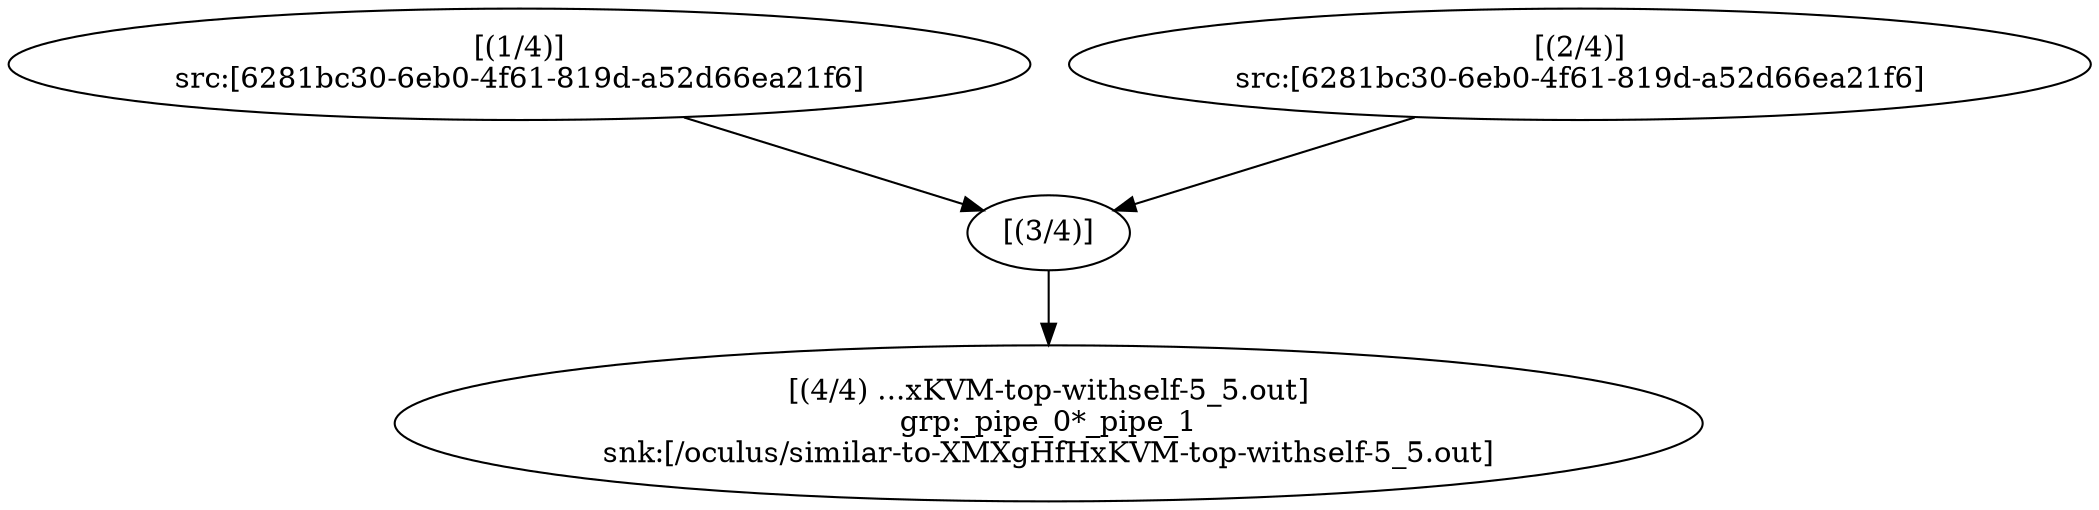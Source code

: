 digraph G {
  1 [label = "[(1/4)]\nsrc:[6281bc30-6eb0-4f61-819d-a52d66ea21f6]"];
  2 [label = "[(2/4)]\nsrc:[6281bc30-6eb0-4f61-819d-a52d66ea21f6]"];
  3 [label = "[(3/4)]"];
  4 [label = "[(4/4) ...xKVM-top-withself-5_5.out]\ngrp:_pipe_0*_pipe_1\nsnk:[/oculus/similar-to-XMXgHfHxKVM-top-withself-5_5.out]"];
  1 -> 3;
  2 -> 3;
  3 -> 4;
}

